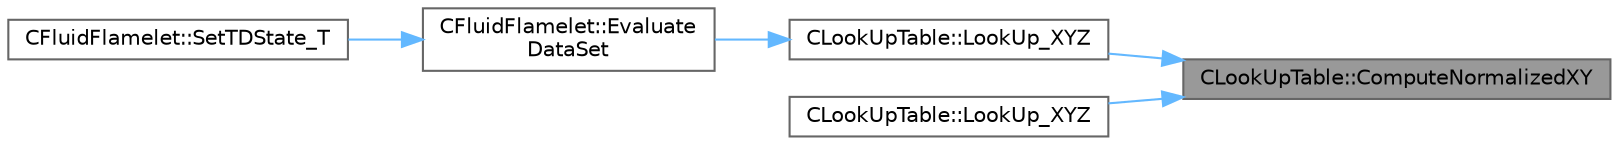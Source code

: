 digraph "CLookUpTable::ComputeNormalizedXY"
{
 // LATEX_PDF_SIZE
  bgcolor="transparent";
  edge [fontname=Helvetica,fontsize=10,labelfontname=Helvetica,labelfontsize=10];
  node [fontname=Helvetica,fontsize=10,shape=box,height=0.2,width=0.4];
  rankdir="RL";
  Node1 [id="Node000001",label="CLookUpTable::ComputeNormalizedXY",height=0.2,width=0.4,color="gray40", fillcolor="grey60", style="filled", fontcolor="black",tooltip="Compute the values of the first and second controlling variable based on normalized query coordinates..."];
  Node1 -> Node2 [id="edge1_Node000001_Node000002",dir="back",color="steelblue1",style="solid",tooltip=" "];
  Node2 [id="Node000002",label="CLookUpTable::LookUp_XYZ",height=0.2,width=0.4,color="grey40", fillcolor="white", style="filled",URL="$classCLookUpTable.html#a0bc3ea03e02af7e8f2766ba054e61e37",tooltip="Lookup the value of the variable \"val_name_var\" using controlling variable values(val_CV1,..."];
  Node2 -> Node3 [id="edge2_Node000002_Node000003",dir="back",color="steelblue1",style="solid",tooltip=" "];
  Node3 [id="Node000003",label="CFluidFlamelet::Evaluate\lDataSet",height=0.2,width=0.4,color="grey40", fillcolor="white", style="filled",URL="$classCFluidFlamelet.html#a85d661d25ded9d267e43c1c5cfd0db47",tooltip="Evaluate the flamelet manifold."];
  Node3 -> Node4 [id="edge3_Node000003_Node000004",dir="back",color="steelblue1",style="solid",tooltip=" "];
  Node4 [id="Node000004",label="CFluidFlamelet::SetTDState_T",height=0.2,width=0.4,color="grey40", fillcolor="white", style="filled",URL="$classCFluidFlamelet.html#a8e198215a7b694519295c11aecbd84c3",tooltip="Set the thermodynamic state."];
  Node1 -> Node5 [id="edge4_Node000001_Node000005",dir="back",color="steelblue1",style="solid",tooltip=" "];
  Node5 [id="Node000005",label="CLookUpTable::LookUp_XYZ",height=0.2,width=0.4,color="grey40", fillcolor="white", style="filled",URL="$classCLookUpTable.html#ac63e733cc2a0b570c2cd595c6222e777",tooltip="Lookup the value of the variable \"val_name_var\" using controlling variable values(val_CV1,..."];
}
